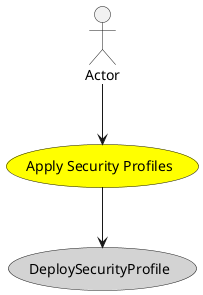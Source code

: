 @startuml


usecase "Apply Security Profiles" as ApplySecurityProfiles #yellow

Actor "Actor" as Actor

Actor --> ApplySecurityProfiles



usecase "DeploySecurityProfile" as DeploySecurityProfile #lightgrey

ApplySecurityProfiles --> DeploySecurityProfile









@enduml
